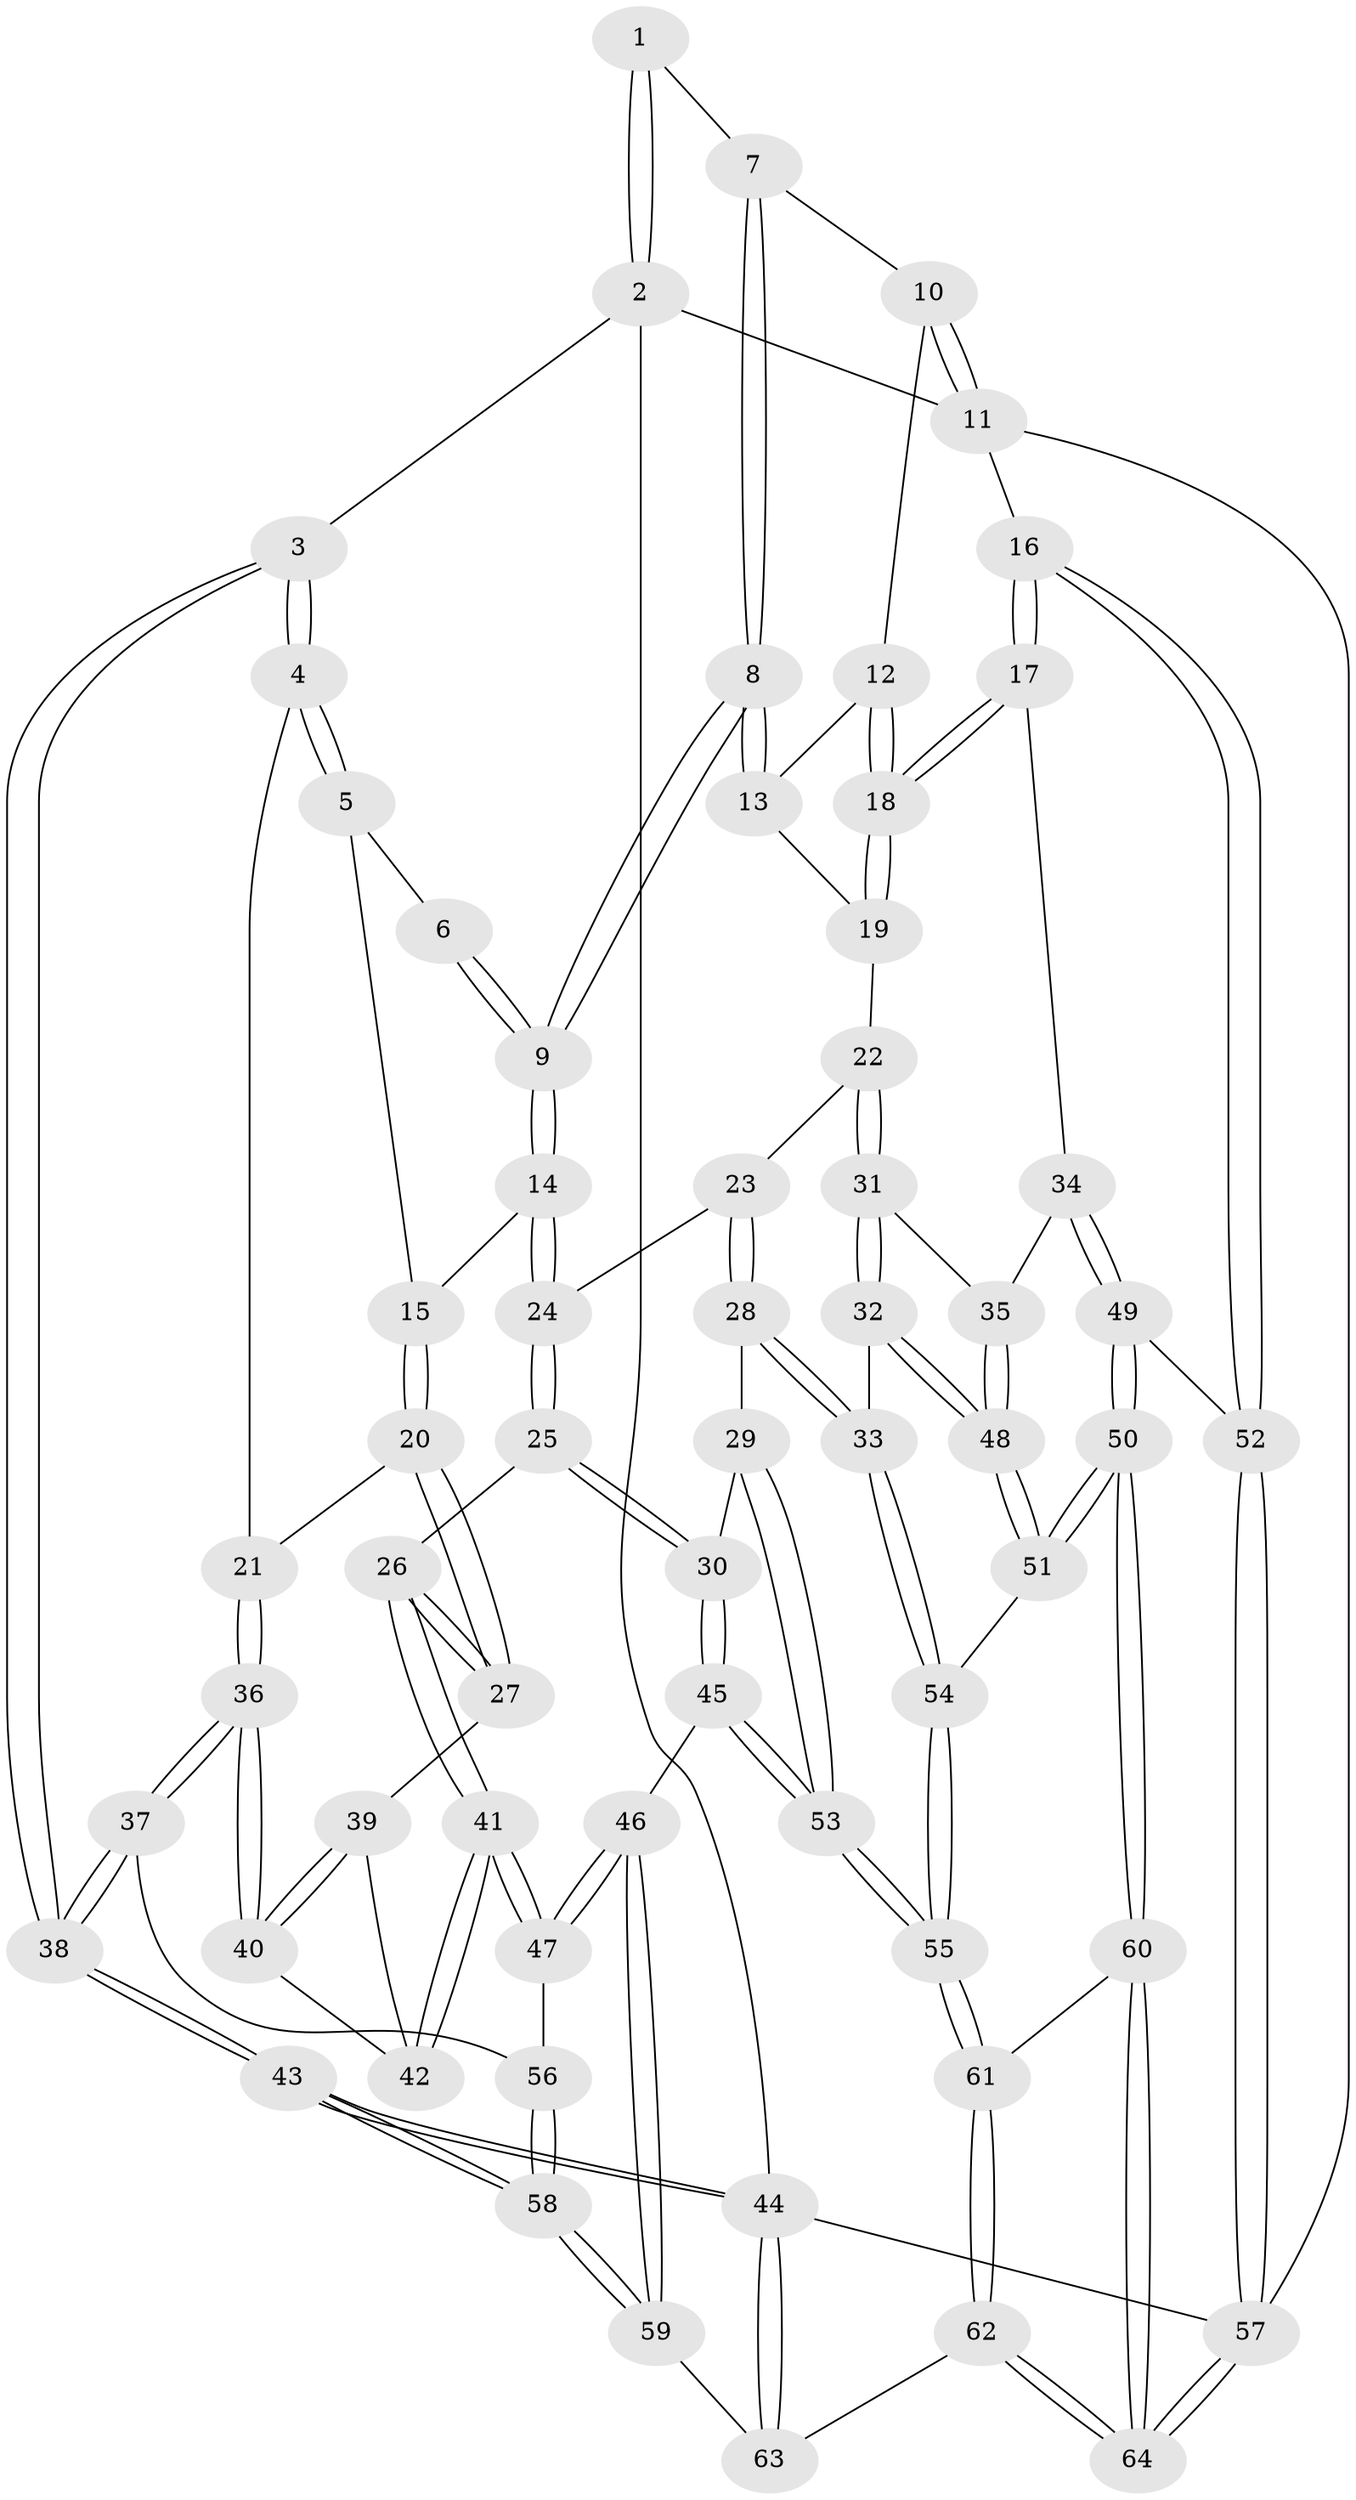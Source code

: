 // Generated by graph-tools (version 1.1) at 2025/27/03/15/25 16:27:56]
// undirected, 64 vertices, 157 edges
graph export_dot {
graph [start="1"]
  node [color=gray90,style=filled];
  1 [pos="+0.4522935271132436+0"];
  2 [pos="+0+0"];
  3 [pos="+0+0.009752436924433817"];
  4 [pos="+0.009239830340660327+0.12447604347457407"];
  5 [pos="+0.3347111840024271+0.14937964213934649"];
  6 [pos="+0.45082967992586515+0"];
  7 [pos="+0.7394676435540006+0"];
  8 [pos="+0.5197758709759571+0.21100336898429461"];
  9 [pos="+0.49633784873936304+0.223956552417897"];
  10 [pos="+0.8384879961484895+0"];
  11 [pos="+1+0"];
  12 [pos="+0.8140424398693061+0"];
  13 [pos="+0.7197881372437198+0.15734834364845107"];
  14 [pos="+0.4900436830865807+0.23557570332737862"];
  15 [pos="+0.4020046142466513+0.21389773407965157"];
  16 [pos="+1+0.3994480431004476"];
  17 [pos="+0.9750749174284484+0.40035018074919027"];
  18 [pos="+0.9230410958053451+0.32001257263856286"];
  19 [pos="+0.7244998238417388+0.23571893822579884"];
  20 [pos="+0.22569634864735513+0.33027124260015966"];
  21 [pos="+0.22400974923371125+0.3292194762699768"];
  22 [pos="+0.6870787748485573+0.32788093101187094"];
  23 [pos="+0.6820974684046781+0.3291508279861753"];
  24 [pos="+0.4947586192567259+0.2577739730983893"];
  25 [pos="+0.4509765082771455+0.4207190276905474"];
  26 [pos="+0.37978403387790205+0.42967766814974784"];
  27 [pos="+0.25675580455966+0.3717749733336452"];
  28 [pos="+0.5690630494129271+0.4985453026637252"];
  29 [pos="+0.5550626935466132+0.4963576813921284"];
  30 [pos="+0.5019592195473916+0.4732566927350988"];
  31 [pos="+0.7359397352387457+0.3658667831862957"];
  32 [pos="+0.661026587377031+0.5252291361003197"];
  33 [pos="+0.5760947085281181+0.5031612855271498"];
  34 [pos="+0.9294318508674712+0.42685606131389753"];
  35 [pos="+0.9038544397221316+0.4366431070330851"];
  36 [pos="+0.06012866072649309+0.5286646197429354"];
  37 [pos="+0.04366875675203121+0.5344923201311071"];
  38 [pos="+0+0.5216267123175193"];
  39 [pos="+0.2293362696051485+0.4361245440817099"];
  40 [pos="+0.06699904524313387+0.5278016595052232"];
  41 [pos="+0.28756915705744385+0.6054238204259336"];
  42 [pos="+0.22156109510536368+0.5367443250804902"];
  43 [pos="+0+1"];
  44 [pos="+0+1"];
  45 [pos="+0.36793418348867574+0.7045954881358356"];
  46 [pos="+0.32644720320364695+0.6942527577902"];
  47 [pos="+0.2925547733762939+0.6543302875762844"];
  48 [pos="+0.7680824276332974+0.5781631281019173"];
  49 [pos="+0.9371116603593939+0.7021797295301381"];
  50 [pos="+0.8193376328272093+0.7748360981244522"];
  51 [pos="+0.7698113803089037+0.6958386445284174"];
  52 [pos="+1+0.6452449984998055"];
  53 [pos="+0.46882569456016215+0.776056625706203"];
  54 [pos="+0.6007442918441548+0.7047635809198795"];
  55 [pos="+0.4750265634794159+0.7828189551385466"];
  56 [pos="+0.17671069280358953+0.6581999941197847"];
  57 [pos="+1+1"];
  58 [pos="+0+1"];
  59 [pos="+0.253704188577939+0.7861852871329893"];
  60 [pos="+0.8200244459439908+0.7928904392689667"];
  61 [pos="+0.4972790311470504+0.9009292004511125"];
  62 [pos="+0.4702311820961283+1"];
  63 [pos="+0.4405564705953919+1"];
  64 [pos="+1+1"];
  1 -- 2;
  1 -- 2;
  1 -- 7;
  2 -- 3;
  2 -- 11;
  2 -- 44;
  3 -- 4;
  3 -- 4;
  3 -- 38;
  3 -- 38;
  4 -- 5;
  4 -- 5;
  4 -- 21;
  5 -- 6;
  5 -- 15;
  6 -- 9;
  6 -- 9;
  7 -- 8;
  7 -- 8;
  7 -- 10;
  8 -- 9;
  8 -- 9;
  8 -- 13;
  8 -- 13;
  9 -- 14;
  9 -- 14;
  10 -- 11;
  10 -- 11;
  10 -- 12;
  11 -- 16;
  11 -- 57;
  12 -- 13;
  12 -- 18;
  12 -- 18;
  13 -- 19;
  14 -- 15;
  14 -- 24;
  14 -- 24;
  15 -- 20;
  15 -- 20;
  16 -- 17;
  16 -- 17;
  16 -- 52;
  16 -- 52;
  17 -- 18;
  17 -- 18;
  17 -- 34;
  18 -- 19;
  18 -- 19;
  19 -- 22;
  20 -- 21;
  20 -- 27;
  20 -- 27;
  21 -- 36;
  21 -- 36;
  22 -- 23;
  22 -- 31;
  22 -- 31;
  23 -- 24;
  23 -- 28;
  23 -- 28;
  24 -- 25;
  24 -- 25;
  25 -- 26;
  25 -- 30;
  25 -- 30;
  26 -- 27;
  26 -- 27;
  26 -- 41;
  26 -- 41;
  27 -- 39;
  28 -- 29;
  28 -- 33;
  28 -- 33;
  29 -- 30;
  29 -- 53;
  29 -- 53;
  30 -- 45;
  30 -- 45;
  31 -- 32;
  31 -- 32;
  31 -- 35;
  32 -- 33;
  32 -- 48;
  32 -- 48;
  33 -- 54;
  33 -- 54;
  34 -- 35;
  34 -- 49;
  34 -- 49;
  35 -- 48;
  35 -- 48;
  36 -- 37;
  36 -- 37;
  36 -- 40;
  36 -- 40;
  37 -- 38;
  37 -- 38;
  37 -- 56;
  38 -- 43;
  38 -- 43;
  39 -- 40;
  39 -- 40;
  39 -- 42;
  40 -- 42;
  41 -- 42;
  41 -- 42;
  41 -- 47;
  41 -- 47;
  43 -- 44;
  43 -- 44;
  43 -- 58;
  43 -- 58;
  44 -- 63;
  44 -- 63;
  44 -- 57;
  45 -- 46;
  45 -- 53;
  45 -- 53;
  46 -- 47;
  46 -- 47;
  46 -- 59;
  46 -- 59;
  47 -- 56;
  48 -- 51;
  48 -- 51;
  49 -- 50;
  49 -- 50;
  49 -- 52;
  50 -- 51;
  50 -- 51;
  50 -- 60;
  50 -- 60;
  51 -- 54;
  52 -- 57;
  52 -- 57;
  53 -- 55;
  53 -- 55;
  54 -- 55;
  54 -- 55;
  55 -- 61;
  55 -- 61;
  56 -- 58;
  56 -- 58;
  57 -- 64;
  57 -- 64;
  58 -- 59;
  58 -- 59;
  59 -- 63;
  60 -- 61;
  60 -- 64;
  60 -- 64;
  61 -- 62;
  61 -- 62;
  62 -- 63;
  62 -- 64;
  62 -- 64;
}
